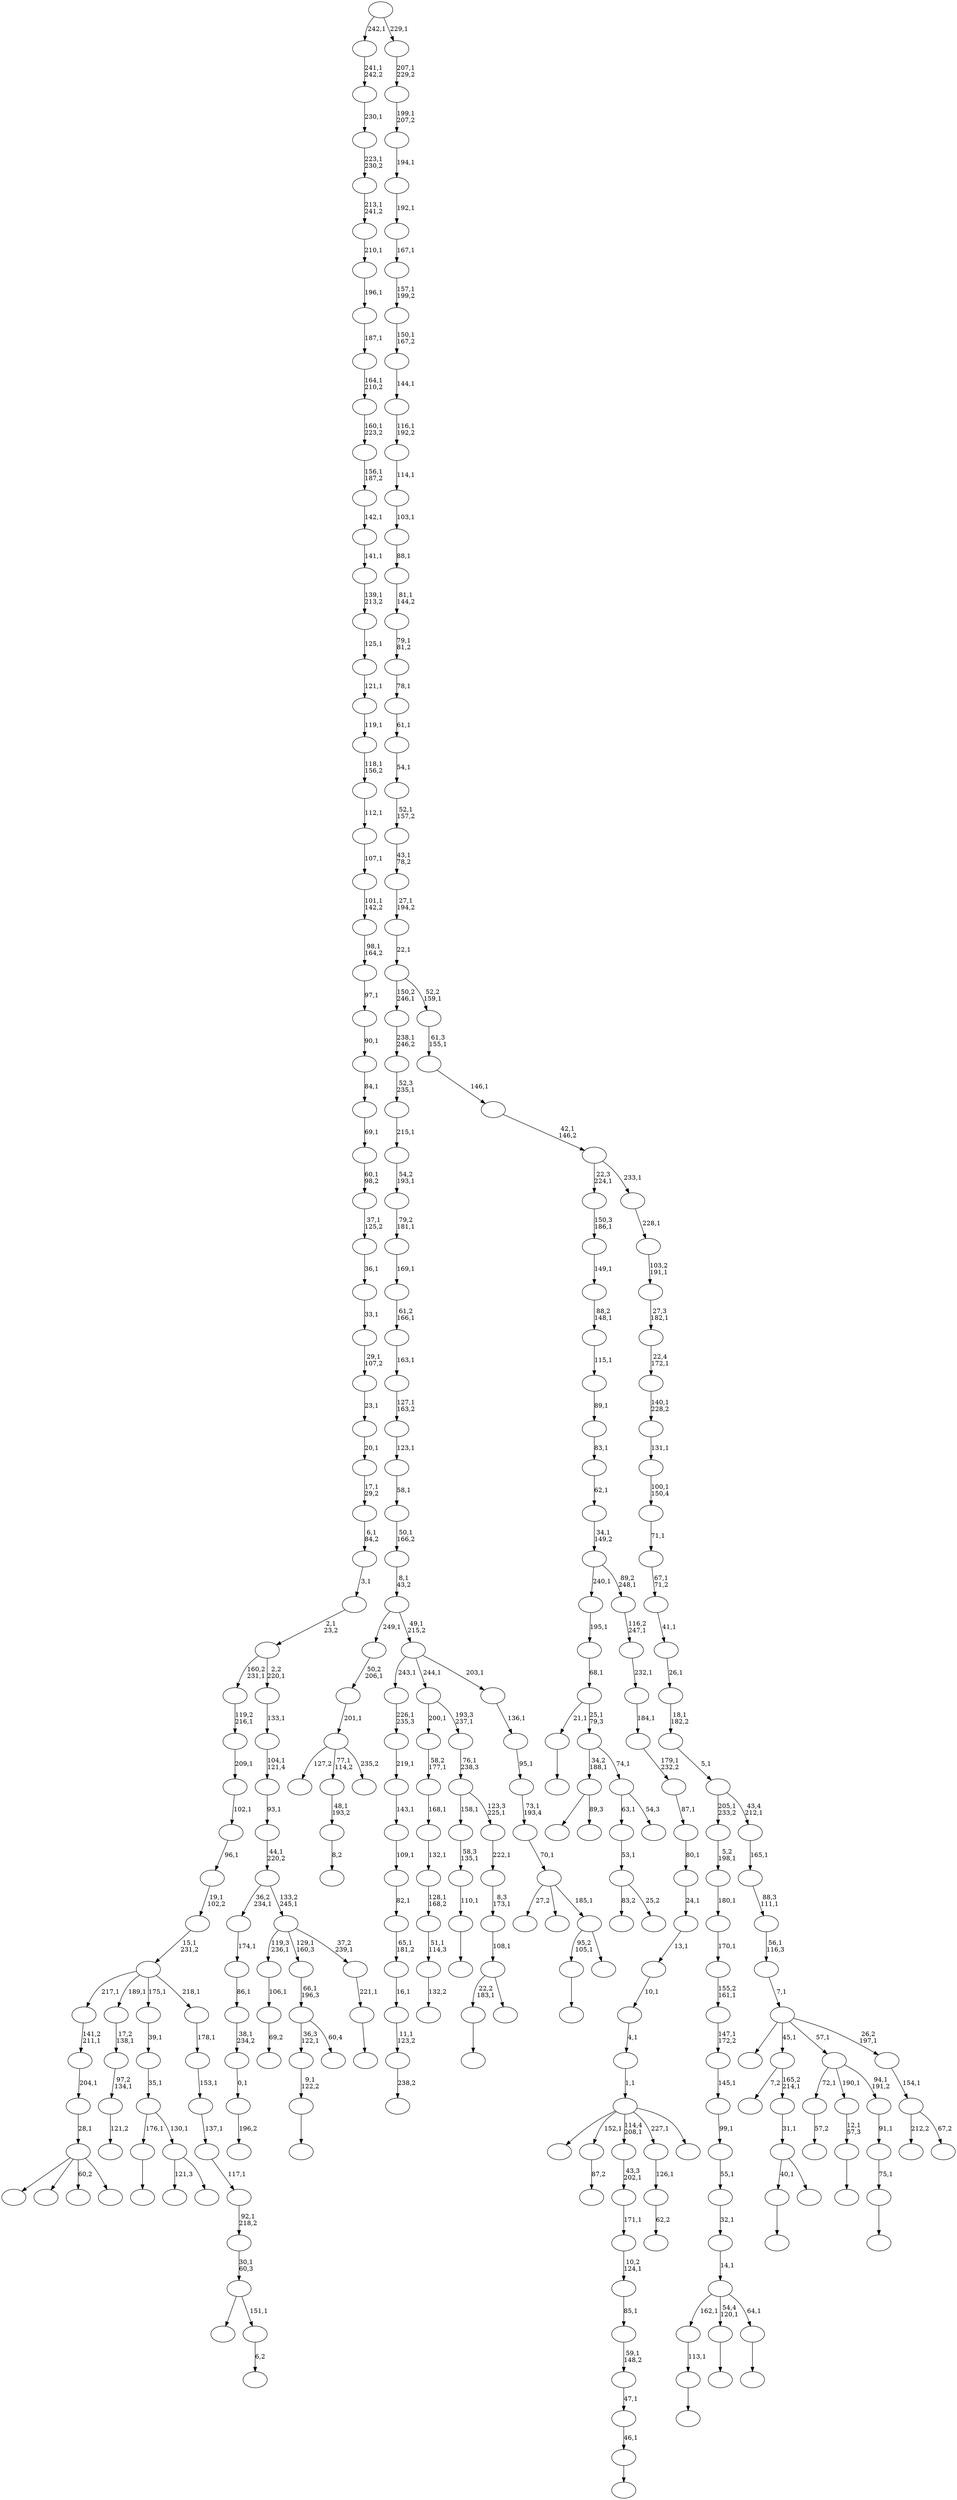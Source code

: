 digraph T {
	300 [label=""]
	299 [label=""]
	298 [label=""]
	297 [label=""]
	296 [label=""]
	295 [label=""]
	294 [label=""]
	293 [label=""]
	292 [label=""]
	291 [label=""]
	290 [label=""]
	289 [label=""]
	288 [label=""]
	287 [label=""]
	286 [label=""]
	285 [label=""]
	284 [label=""]
	283 [label=""]
	282 [label=""]
	281 [label=""]
	280 [label=""]
	279 [label=""]
	278 [label=""]
	277 [label=""]
	276 [label=""]
	275 [label=""]
	274 [label=""]
	273 [label=""]
	272 [label=""]
	271 [label=""]
	270 [label=""]
	269 [label=""]
	268 [label=""]
	267 [label=""]
	266 [label=""]
	265 [label=""]
	264 [label=""]
	263 [label=""]
	262 [label=""]
	261 [label=""]
	260 [label=""]
	259 [label=""]
	258 [label=""]
	257 [label=""]
	256 [label=""]
	255 [label=""]
	254 [label=""]
	253 [label=""]
	252 [label=""]
	251 [label=""]
	250 [label=""]
	249 [label=""]
	248 [label=""]
	247 [label=""]
	246 [label=""]
	245 [label=""]
	244 [label=""]
	243 [label=""]
	242 [label=""]
	241 [label=""]
	240 [label=""]
	239 [label=""]
	238 [label=""]
	237 [label=""]
	236 [label=""]
	235 [label=""]
	234 [label=""]
	233 [label=""]
	232 [label=""]
	231 [label=""]
	230 [label=""]
	229 [label=""]
	228 [label=""]
	227 [label=""]
	226 [label=""]
	225 [label=""]
	224 [label=""]
	223 [label=""]
	222 [label=""]
	221 [label=""]
	220 [label=""]
	219 [label=""]
	218 [label=""]
	217 [label=""]
	216 [label=""]
	215 [label=""]
	214 [label=""]
	213 [label=""]
	212 [label=""]
	211 [label=""]
	210 [label=""]
	209 [label=""]
	208 [label=""]
	207 [label=""]
	206 [label=""]
	205 [label=""]
	204 [label=""]
	203 [label=""]
	202 [label=""]
	201 [label=""]
	200 [label=""]
	199 [label=""]
	198 [label=""]
	197 [label=""]
	196 [label=""]
	195 [label=""]
	194 [label=""]
	193 [label=""]
	192 [label=""]
	191 [label=""]
	190 [label=""]
	189 [label=""]
	188 [label=""]
	187 [label=""]
	186 [label=""]
	185 [label=""]
	184 [label=""]
	183 [label=""]
	182 [label=""]
	181 [label=""]
	180 [label=""]
	179 [label=""]
	178 [label=""]
	177 [label=""]
	176 [label=""]
	175 [label=""]
	174 [label=""]
	173 [label=""]
	172 [label=""]
	171 [label=""]
	170 [label=""]
	169 [label=""]
	168 [label=""]
	167 [label=""]
	166 [label=""]
	165 [label=""]
	164 [label=""]
	163 [label=""]
	162 [label=""]
	161 [label=""]
	160 [label=""]
	159 [label=""]
	158 [label=""]
	157 [label=""]
	156 [label=""]
	155 [label=""]
	154 [label=""]
	153 [label=""]
	152 [label=""]
	151 [label=""]
	150 [label=""]
	149 [label=""]
	148 [label=""]
	147 [label=""]
	146 [label=""]
	145 [label=""]
	144 [label=""]
	143 [label=""]
	142 [label=""]
	141 [label=""]
	140 [label=""]
	139 [label=""]
	138 [label=""]
	137 [label=""]
	136 [label=""]
	135 [label=""]
	134 [label=""]
	133 [label=""]
	132 [label=""]
	131 [label=""]
	130 [label=""]
	129 [label=""]
	128 [label=""]
	127 [label=""]
	126 [label=""]
	125 [label=""]
	124 [label=""]
	123 [label=""]
	122 [label=""]
	121 [label=""]
	120 [label=""]
	119 [label=""]
	118 [label=""]
	117 [label=""]
	116 [label=""]
	115 [label=""]
	114 [label=""]
	113 [label=""]
	112 [label=""]
	111 [label=""]
	110 [label=""]
	109 [label=""]
	108 [label=""]
	107 [label=""]
	106 [label=""]
	105 [label=""]
	104 [label=""]
	103 [label=""]
	102 [label=""]
	101 [label=""]
	100 [label=""]
	99 [label=""]
	98 [label=""]
	97 [label=""]
	96 [label=""]
	95 [label=""]
	94 [label=""]
	93 [label=""]
	92 [label=""]
	91 [label=""]
	90 [label=""]
	89 [label=""]
	88 [label=""]
	87 [label=""]
	86 [label=""]
	85 [label=""]
	84 [label=""]
	83 [label=""]
	82 [label=""]
	81 [label=""]
	80 [label=""]
	79 [label=""]
	78 [label=""]
	77 [label=""]
	76 [label=""]
	75 [label=""]
	74 [label=""]
	73 [label=""]
	72 [label=""]
	71 [label=""]
	70 [label=""]
	69 [label=""]
	68 [label=""]
	67 [label=""]
	66 [label=""]
	65 [label=""]
	64 [label=""]
	63 [label=""]
	62 [label=""]
	61 [label=""]
	60 [label=""]
	59 [label=""]
	58 [label=""]
	57 [label=""]
	56 [label=""]
	55 [label=""]
	54 [label=""]
	53 [label=""]
	52 [label=""]
	51 [label=""]
	50 [label=""]
	49 [label=""]
	48 [label=""]
	47 [label=""]
	46 [label=""]
	45 [label=""]
	44 [label=""]
	43 [label=""]
	42 [label=""]
	41 [label=""]
	40 [label=""]
	39 [label=""]
	38 [label=""]
	37 [label=""]
	36 [label=""]
	35 [label=""]
	34 [label=""]
	33 [label=""]
	32 [label=""]
	31 [label=""]
	30 [label=""]
	29 [label=""]
	28 [label=""]
	27 [label=""]
	26 [label=""]
	25 [label=""]
	24 [label=""]
	23 [label=""]
	22 [label=""]
	21 [label=""]
	20 [label=""]
	19 [label=""]
	18 [label=""]
	17 [label=""]
	16 [label=""]
	15 [label=""]
	14 [label=""]
	13 [label=""]
	12 [label=""]
	11 [label=""]
	10 [label=""]
	9 [label=""]
	8 [label=""]
	7 [label=""]
	6 [label=""]
	5 [label=""]
	4 [label=""]
	3 [label=""]
	2 [label=""]
	1 [label=""]
	0 [label=""]
	299 -> 300 [label="132,2"]
	298 -> 299 [label="51,1\n114,3"]
	297 -> 298 [label="128,1\n168,2"]
	296 -> 297 [label="132,1"]
	295 -> 296 [label="168,1"]
	294 -> 295 [label="58,2\n177,1"]
	291 -> 292 [label=""]
	290 -> 291 [label="110,1"]
	289 -> 290 [label="58,3\n135,1"]
	286 -> 287 [label="69,2"]
	285 -> 286 [label="106,1"]
	283 -> 284 [label=""]
	280 -> 281 [label="87,2"]
	278 -> 279 [label=""]
	277 -> 278 [label="113,1"]
	272 -> 273 [label=""]
	270 -> 271 [label=""]
	269 -> 270 [label="9,1\n122,2"]
	266 -> 267 [label="196,2"]
	265 -> 266 [label="0,1"]
	264 -> 265 [label="38,1\n234,2"]
	263 -> 264 [label="86,1"]
	262 -> 263 [label="174,1"]
	259 -> 293 [label="83,2"]
	259 -> 260 [label="25,2"]
	258 -> 259 [label="53,1"]
	252 -> 253 [label=""]
	250 -> 251 [label=""]
	249 -> 250 [label="46,1"]
	248 -> 249 [label="47,1"]
	247 -> 248 [label="59,1\n148,2"]
	246 -> 247 [label="85,1"]
	245 -> 246 [label="10,2\n124,1"]
	244 -> 245 [label="171,1"]
	243 -> 244 [label="43,3\n202,1"]
	241 -> 242 [label=""]
	238 -> 239 [label=""]
	237 -> 277 [label="162,1"]
	237 -> 241 [label="54,4\n120,1"]
	237 -> 238 [label="64,1"]
	236 -> 237 [label="14,1"]
	235 -> 236 [label="32,1"]
	234 -> 235 [label="55,1"]
	233 -> 234 [label="99,1"]
	232 -> 233 [label="145,1"]
	231 -> 232 [label="147,1\n172,2"]
	230 -> 231 [label="155,2\n161,1"]
	229 -> 230 [label="170,1"]
	228 -> 229 [label="180,1"]
	227 -> 228 [label="5,2\n198,1"]
	225 -> 274 [label=""]
	225 -> 257 [label=""]
	225 -> 240 [label="60,2"]
	225 -> 226 [label=""]
	224 -> 225 [label="28,1"]
	223 -> 224 [label="204,1"]
	222 -> 223 [label="141,2\n211,1"]
	220 -> 221 [label="62,2"]
	219 -> 220 [label="126,1"]
	217 -> 218 [label="121,2"]
	216 -> 217 [label="97,2\n134,1"]
	215 -> 216 [label="17,2\n138,1"]
	213 -> 214 [label=""]
	211 -> 212 [label="8,2"]
	210 -> 211 [label="48,1\n193,2"]
	208 -> 209 [label="238,2"]
	207 -> 208 [label="11,1\n123,2"]
	206 -> 207 [label="16,1"]
	205 -> 206 [label="65,1\n181,2"]
	204 -> 205 [label="82,1"]
	203 -> 204 [label="109,1"]
	202 -> 203 [label="143,1"]
	201 -> 202 [label="219,1"]
	200 -> 201 [label="226,1\n235,3"]
	198 -> 272 [label="40,1"]
	198 -> 199 [label=""]
	197 -> 198 [label="31,1"]
	196 -> 275 [label="7,2"]
	196 -> 197 [label="165,2\n214,1"]
	194 -> 195 [label="57,2"]
	192 -> 254 [label="127,2"]
	192 -> 210 [label="77,1\n114,2"]
	192 -> 193 [label="235,2"]
	191 -> 192 [label="201,1"]
	190 -> 191 [label="50,2\n206,1"]
	188 -> 268 [label=""]
	188 -> 189 [label="89,3"]
	186 -> 187 [label=""]
	184 -> 185 [label=""]
	183 -> 184 [label="12,1\n57,3"]
	181 -> 213 [label="22,2\n183,1"]
	181 -> 182 [label=""]
	180 -> 181 [label="108,1"]
	179 -> 180 [label="8,3\n173,1"]
	178 -> 179 [label="222,1"]
	177 -> 289 [label="158,1"]
	177 -> 178 [label="123,3\n225,1"]
	176 -> 177 [label="76,1\n238,3"]
	175 -> 294 [label="200,1"]
	175 -> 176 [label="193,3\n237,1"]
	173 -> 258 [label="63,1"]
	173 -> 174 [label="54,3"]
	172 -> 188 [label="34,2\n188,1"]
	172 -> 173 [label="74,1"]
	171 -> 186 [label="21,1"]
	171 -> 172 [label="25,1\n79,3"]
	170 -> 171 [label="68,1"]
	169 -> 170 [label="195,1"]
	166 -> 168 [label="121,3"]
	166 -> 167 [label=""]
	165 -> 252 [label="176,1"]
	165 -> 166 [label="130,1"]
	164 -> 165 [label="35,1"]
	163 -> 164 [label="39,1"]
	161 -> 269 [label="36,3\n122,1"]
	161 -> 162 [label="60,4"]
	160 -> 161 [label="66,1\n196,3"]
	158 -> 159 [label="6,2"]
	157 -> 288 [label=""]
	157 -> 158 [label="151,1"]
	156 -> 157 [label="30,1\n60,3"]
	155 -> 156 [label="92,1\n218,2"]
	154 -> 155 [label="117,1"]
	153 -> 154 [label="137,1"]
	152 -> 153 [label="153,1"]
	151 -> 152 [label="178,1"]
	150 -> 222 [label="217,1"]
	150 -> 215 [label="189,1"]
	150 -> 163 [label="175,1"]
	150 -> 151 [label="218,1"]
	149 -> 150 [label="15,1\n231,2"]
	148 -> 149 [label="19,1\n102,2"]
	147 -> 148 [label="96,1"]
	146 -> 147 [label="102,1"]
	145 -> 146 [label="209,1"]
	144 -> 145 [label="119,2\n216,1"]
	142 -> 143 [label=""]
	141 -> 142 [label="75,1"]
	140 -> 141 [label="91,1"]
	139 -> 194 [label="72,1"]
	139 -> 183 [label="190,1"]
	139 -> 140 [label="94,1\n191,2"]
	137 -> 283 [label="95,2\n105,1"]
	137 -> 138 [label=""]
	136 -> 276 [label="27,2"]
	136 -> 255 [label=""]
	136 -> 137 [label="185,1"]
	135 -> 136 [label="70,1"]
	134 -> 135 [label="73,1\n193,4"]
	133 -> 134 [label="95,1"]
	132 -> 133 [label="136,1"]
	131 -> 200 [label="243,1"]
	131 -> 175 [label="244,1"]
	131 -> 132 [label="203,1"]
	130 -> 190 [label="249,1"]
	130 -> 131 [label="49,1\n215,2"]
	129 -> 130 [label="8,1\n43,2"]
	128 -> 129 [label="50,1\n166,2"]
	127 -> 128 [label="58,1"]
	126 -> 127 [label="123,1"]
	125 -> 126 [label="127,1\n163,2"]
	124 -> 125 [label="163,1"]
	123 -> 124 [label="61,2\n166,1"]
	122 -> 123 [label="169,1"]
	121 -> 122 [label="79,2\n181,1"]
	120 -> 121 [label="54,2\n193,1"]
	119 -> 120 [label="215,1"]
	118 -> 119 [label="52,3\n235,1"]
	117 -> 118 [label="238,1\n246,2"]
	115 -> 282 [label=""]
	115 -> 280 [label="152,1"]
	115 -> 243 [label="114,4\n208,1"]
	115 -> 219 [label="227,1"]
	115 -> 116 [label=""]
	114 -> 115 [label="1,1"]
	113 -> 114 [label="4,1"]
	112 -> 113 [label="10,1"]
	111 -> 112 [label="13,1"]
	110 -> 111 [label="24,1"]
	109 -> 110 [label="80,1"]
	108 -> 109 [label="87,1"]
	107 -> 108 [label="179,1\n232,2"]
	106 -> 107 [label="184,1"]
	105 -> 106 [label="232,1"]
	104 -> 105 [label="116,2\n247,1"]
	103 -> 169 [label="240,1"]
	103 -> 104 [label="89,2\n248,1"]
	102 -> 103 [label="34,1\n149,2"]
	101 -> 102 [label="62,1"]
	100 -> 101 [label="83,1"]
	99 -> 100 [label="89,1"]
	98 -> 99 [label="115,1"]
	97 -> 98 [label="88,2\n148,1"]
	96 -> 97 [label="149,1"]
	95 -> 96 [label="150,3\n186,1"]
	93 -> 94 [label=""]
	92 -> 93 [label="221,1"]
	91 -> 285 [label="119,3\n236,1"]
	91 -> 160 [label="129,1\n160,3"]
	91 -> 92 [label="37,2\n239,1"]
	90 -> 262 [label="36,2\n234,1"]
	90 -> 91 [label="133,2\n245,1"]
	89 -> 90 [label="44,1\n220,2"]
	88 -> 89 [label="93,1"]
	87 -> 88 [label="104,1\n121,4"]
	86 -> 87 [label="133,1"]
	85 -> 144 [label="160,2\n231,1"]
	85 -> 86 [label="2,2\n220,1"]
	84 -> 85 [label="2,1\n23,2"]
	83 -> 84 [label="3,1"]
	82 -> 83 [label="6,1\n84,2"]
	81 -> 82 [label="17,1\n29,2"]
	80 -> 81 [label="20,1"]
	79 -> 80 [label="23,1"]
	78 -> 79 [label="29,1\n107,2"]
	77 -> 78 [label="33,1"]
	76 -> 77 [label="36,1"]
	75 -> 76 [label="37,1\n125,2"]
	74 -> 75 [label="60,1\n98,2"]
	73 -> 74 [label="69,1"]
	72 -> 73 [label="84,1"]
	71 -> 72 [label="90,1"]
	70 -> 71 [label="97,1"]
	69 -> 70 [label="98,1\n164,2"]
	68 -> 69 [label="101,1\n142,2"]
	67 -> 68 [label="107,1"]
	66 -> 67 [label="112,1"]
	65 -> 66 [label="118,1\n156,2"]
	64 -> 65 [label="119,1"]
	63 -> 64 [label="121,1"]
	62 -> 63 [label="125,1"]
	61 -> 62 [label="139,1\n213,2"]
	60 -> 61 [label="141,1"]
	59 -> 60 [label="142,1"]
	58 -> 59 [label="156,1\n187,2"]
	57 -> 58 [label="160,1\n223,2"]
	56 -> 57 [label="164,1\n210,2"]
	55 -> 56 [label="187,1"]
	54 -> 55 [label="196,1"]
	53 -> 54 [label="210,1"]
	52 -> 53 [label="213,1\n241,2"]
	51 -> 52 [label="223,1\n230,2"]
	50 -> 51 [label="230,1"]
	49 -> 50 [label="241,1\n242,2"]
	47 -> 256 [label="212,2"]
	47 -> 48 [label="67,2"]
	46 -> 47 [label="154,1"]
	45 -> 261 [label=""]
	45 -> 196 [label="45,1"]
	45 -> 139 [label="57,1"]
	45 -> 46 [label="26,2\n197,1"]
	44 -> 45 [label="7,1"]
	43 -> 44 [label="56,1\n116,3"]
	42 -> 43 [label="88,3\n111,1"]
	41 -> 42 [label="165,1"]
	40 -> 227 [label="205,1\n233,2"]
	40 -> 41 [label="43,4\n212,1"]
	39 -> 40 [label="5,1"]
	38 -> 39 [label="18,1\n182,2"]
	37 -> 38 [label="26,1"]
	36 -> 37 [label="41,1"]
	35 -> 36 [label="67,1\n71,2"]
	34 -> 35 [label="71,1"]
	33 -> 34 [label="100,1\n150,4"]
	32 -> 33 [label="131,1"]
	31 -> 32 [label="140,1\n228,2"]
	30 -> 31 [label="22,4\n172,1"]
	29 -> 30 [label="27,3\n182,1"]
	28 -> 29 [label="103,2\n191,1"]
	27 -> 28 [label="228,1"]
	26 -> 95 [label="22,3\n224,1"]
	26 -> 27 [label="233,1"]
	25 -> 26 [label="42,1\n146,2"]
	24 -> 25 [label="146,1"]
	23 -> 24 [label="61,3\n155,1"]
	22 -> 117 [label="150,2\n246,1"]
	22 -> 23 [label="52,2\n159,1"]
	21 -> 22 [label="22,1"]
	20 -> 21 [label="27,1\n194,2"]
	19 -> 20 [label="43,1\n78,2"]
	18 -> 19 [label="52,1\n157,2"]
	17 -> 18 [label="54,1"]
	16 -> 17 [label="61,1"]
	15 -> 16 [label="78,1"]
	14 -> 15 [label="79,1\n81,2"]
	13 -> 14 [label="81,1\n144,2"]
	12 -> 13 [label="88,1"]
	11 -> 12 [label="103,1"]
	10 -> 11 [label="114,1"]
	9 -> 10 [label="116,1\n192,2"]
	8 -> 9 [label="144,1"]
	7 -> 8 [label="150,1\n167,2"]
	6 -> 7 [label="157,1\n199,2"]
	5 -> 6 [label="167,1"]
	4 -> 5 [label="192,1"]
	3 -> 4 [label="194,1"]
	2 -> 3 [label="199,1\n207,2"]
	1 -> 2 [label="207,1\n229,2"]
	0 -> 49 [label="242,1"]
	0 -> 1 [label="229,1"]
}
